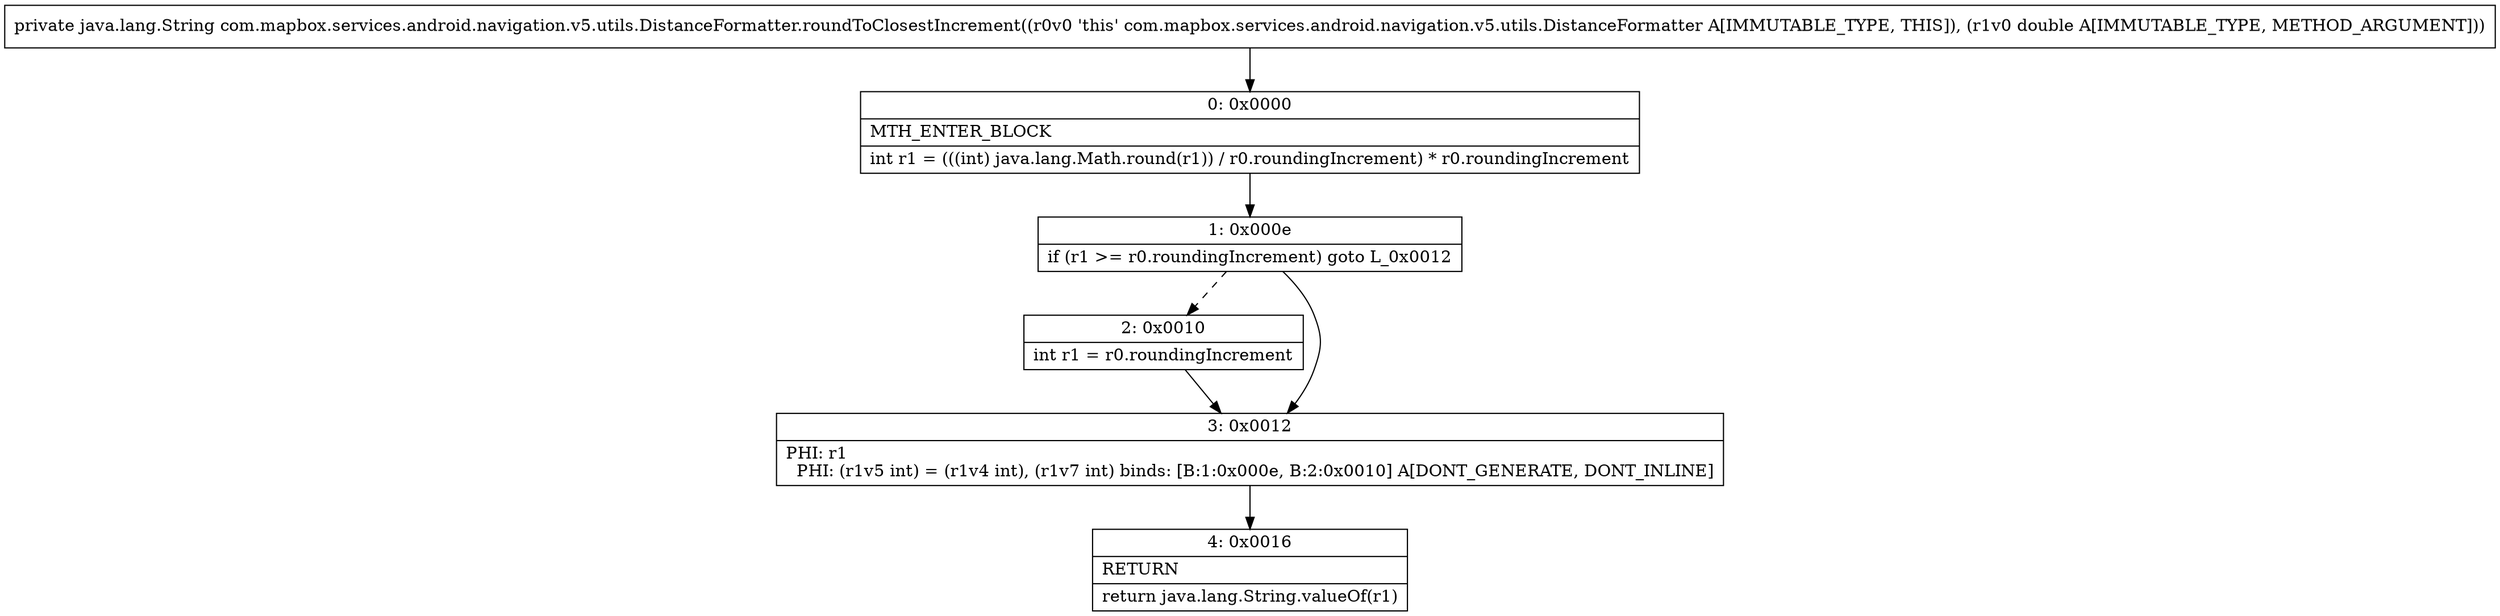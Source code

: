 digraph "CFG forcom.mapbox.services.android.navigation.v5.utils.DistanceFormatter.roundToClosestIncrement(D)Ljava\/lang\/String;" {
Node_0 [shape=record,label="{0\:\ 0x0000|MTH_ENTER_BLOCK\l|int r1 = (((int) java.lang.Math.round(r1)) \/ r0.roundingIncrement) * r0.roundingIncrement\l}"];
Node_1 [shape=record,label="{1\:\ 0x000e|if (r1 \>= r0.roundingIncrement) goto L_0x0012\l}"];
Node_2 [shape=record,label="{2\:\ 0x0010|int r1 = r0.roundingIncrement\l}"];
Node_3 [shape=record,label="{3\:\ 0x0012|PHI: r1 \l  PHI: (r1v5 int) = (r1v4 int), (r1v7 int) binds: [B:1:0x000e, B:2:0x0010] A[DONT_GENERATE, DONT_INLINE]\l}"];
Node_4 [shape=record,label="{4\:\ 0x0016|RETURN\l|return java.lang.String.valueOf(r1)\l}"];
MethodNode[shape=record,label="{private java.lang.String com.mapbox.services.android.navigation.v5.utils.DistanceFormatter.roundToClosestIncrement((r0v0 'this' com.mapbox.services.android.navigation.v5.utils.DistanceFormatter A[IMMUTABLE_TYPE, THIS]), (r1v0 double A[IMMUTABLE_TYPE, METHOD_ARGUMENT])) }"];
MethodNode -> Node_0;
Node_0 -> Node_1;
Node_1 -> Node_2[style=dashed];
Node_1 -> Node_3;
Node_2 -> Node_3;
Node_3 -> Node_4;
}

